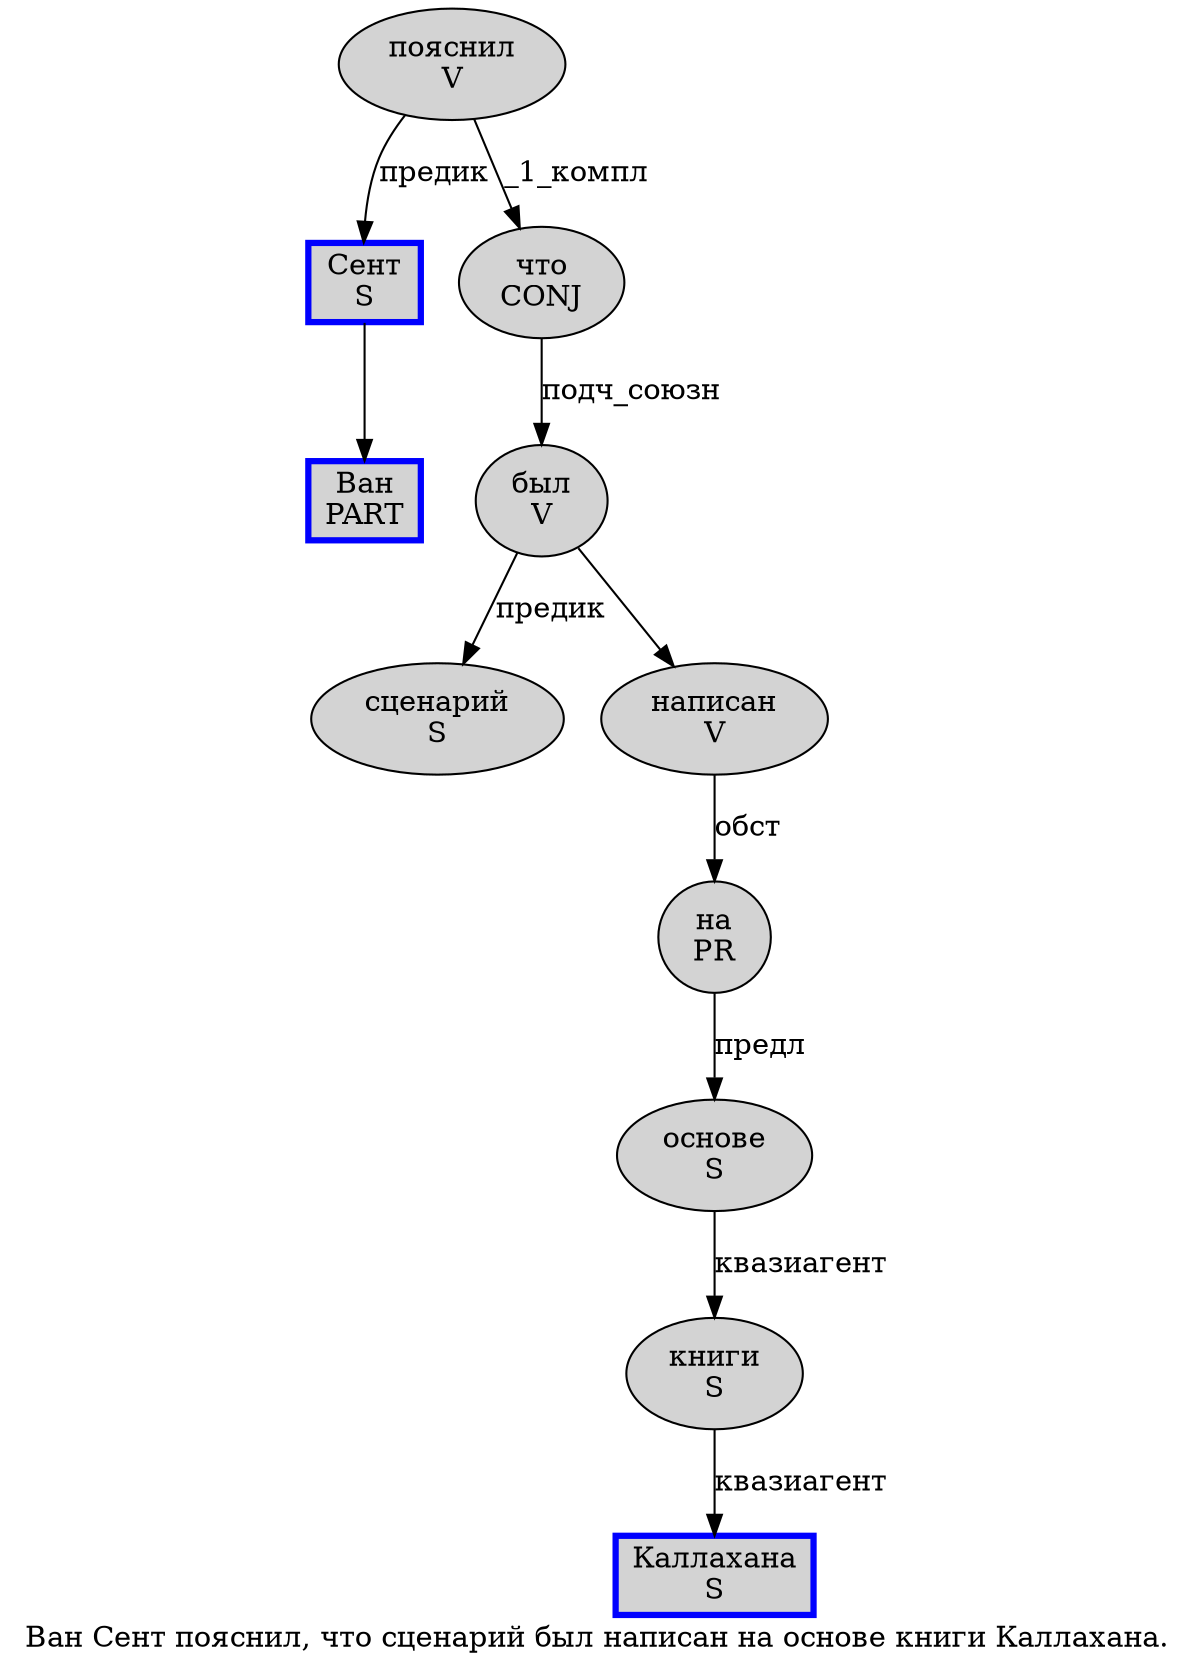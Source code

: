 digraph SENTENCE_744 {
	graph [label="Ван Сент пояснил, что сценарий был написан на основе книги Каллахана."]
	node [style=filled]
		0 [label="Ван
PART" color=blue fillcolor=lightgray penwidth=3 shape=box]
		1 [label="Сент
S" color=blue fillcolor=lightgray penwidth=3 shape=box]
		2 [label="пояснил
V" color="" fillcolor=lightgray penwidth=1 shape=ellipse]
		4 [label="что
CONJ" color="" fillcolor=lightgray penwidth=1 shape=ellipse]
		5 [label="сценарий
S" color="" fillcolor=lightgray penwidth=1 shape=ellipse]
		6 [label="был
V" color="" fillcolor=lightgray penwidth=1 shape=ellipse]
		7 [label="написан
V" color="" fillcolor=lightgray penwidth=1 shape=ellipse]
		8 [label="на
PR" color="" fillcolor=lightgray penwidth=1 shape=ellipse]
		9 [label="основе
S" color="" fillcolor=lightgray penwidth=1 shape=ellipse]
		10 [label="книги
S" color="" fillcolor=lightgray penwidth=1 shape=ellipse]
		11 [label="Каллахана
S" color=blue fillcolor=lightgray penwidth=3 shape=box]
			1 -> 0
			10 -> 11 [label="квазиагент"]
			2 -> 1 [label="предик"]
			2 -> 4 [label="_1_компл"]
			7 -> 8 [label="обст"]
			6 -> 5 [label="предик"]
			6 -> 7
			4 -> 6 [label="подч_союзн"]
			9 -> 10 [label="квазиагент"]
			8 -> 9 [label="предл"]
}